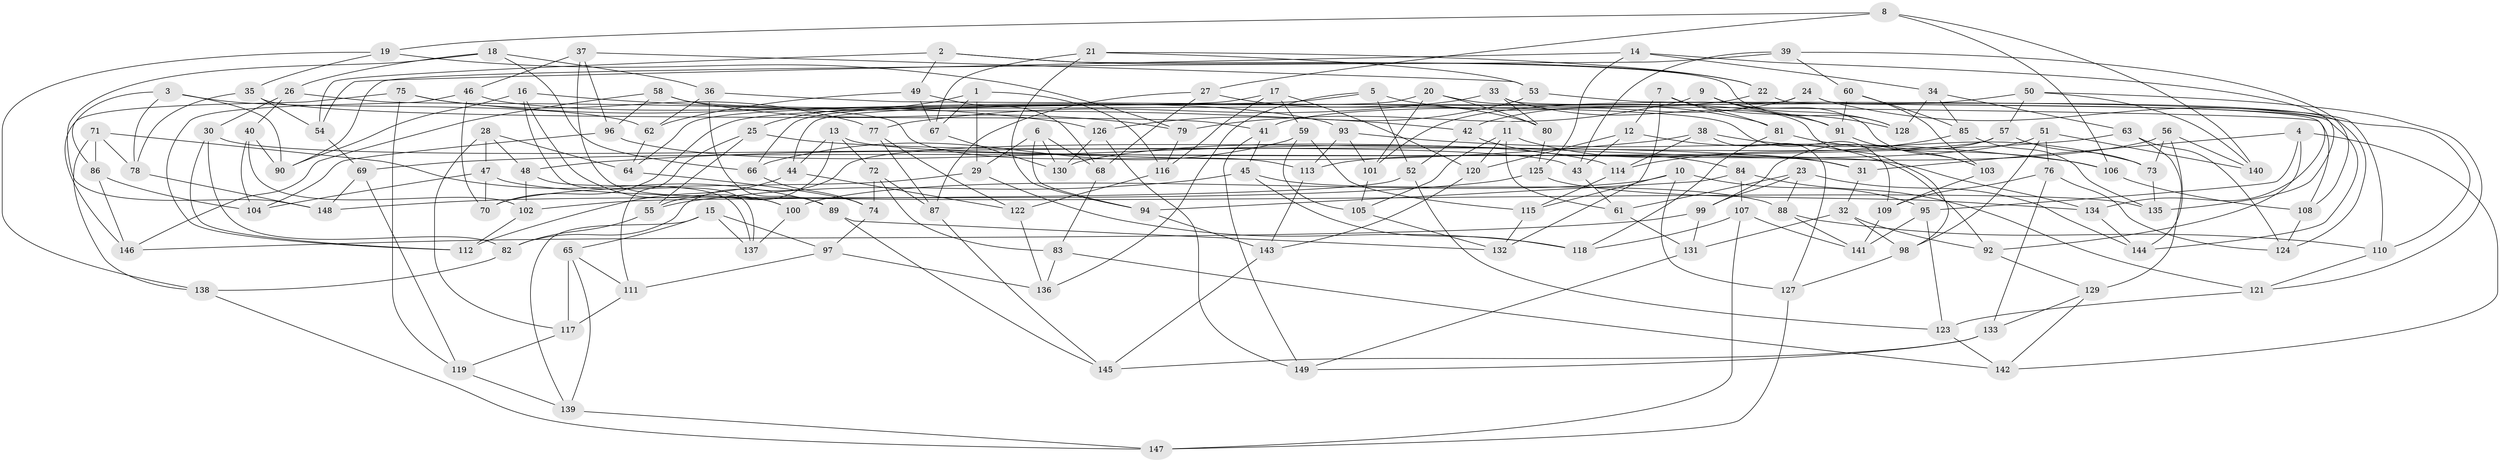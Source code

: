 // coarse degree distribution, {10: 0.13333333333333333, 6: 0.15555555555555556, 8: 0.13333333333333333, 11: 0.08888888888888889, 5: 0.08888888888888889, 7: 0.17777777777777778, 9: 0.1111111111111111, 4: 0.08888888888888889, 3: 0.022222222222222223}
// Generated by graph-tools (version 1.1) at 2025/53/03/04/25 22:53:31]
// undirected, 149 vertices, 298 edges
graph export_dot {
  node [color=gray90,style=filled];
  1;
  2;
  3;
  4;
  5;
  6;
  7;
  8;
  9;
  10;
  11;
  12;
  13;
  14;
  15;
  16;
  17;
  18;
  19;
  20;
  21;
  22;
  23;
  24;
  25;
  26;
  27;
  28;
  29;
  30;
  31;
  32;
  33;
  34;
  35;
  36;
  37;
  38;
  39;
  40;
  41;
  42;
  43;
  44;
  45;
  46;
  47;
  48;
  49;
  50;
  51;
  52;
  53;
  54;
  55;
  56;
  57;
  58;
  59;
  60;
  61;
  62;
  63;
  64;
  65;
  66;
  67;
  68;
  69;
  70;
  71;
  72;
  73;
  74;
  75;
  76;
  77;
  78;
  79;
  80;
  81;
  82;
  83;
  84;
  85;
  86;
  87;
  88;
  89;
  90;
  91;
  92;
  93;
  94;
  95;
  96;
  97;
  98;
  99;
  100;
  101;
  102;
  103;
  104;
  105;
  106;
  107;
  108;
  109;
  110;
  111;
  112;
  113;
  114;
  115;
  116;
  117;
  118;
  119;
  120;
  121;
  122;
  123;
  124;
  125;
  126;
  127;
  128;
  129;
  130;
  131;
  132;
  133;
  134;
  135;
  136;
  137;
  138;
  139;
  140;
  141;
  142;
  143;
  144;
  145;
  146;
  147;
  148;
  149;
  1 -- 25;
  1 -- 116;
  1 -- 29;
  1 -- 67;
  2 -- 128;
  2 -- 22;
  2 -- 54;
  2 -- 49;
  3 -- 78;
  3 -- 62;
  3 -- 86;
  3 -- 90;
  4 -- 95;
  4 -- 92;
  4 -- 142;
  4 -- 31;
  5 -- 81;
  5 -- 70;
  5 -- 136;
  5 -- 52;
  6 -- 130;
  6 -- 94;
  6 -- 29;
  6 -- 68;
  7 -- 128;
  7 -- 132;
  7 -- 12;
  7 -- 81;
  8 -- 19;
  8 -- 106;
  8 -- 140;
  8 -- 27;
  9 -- 79;
  9 -- 91;
  9 -- 128;
  9 -- 103;
  10 -- 127;
  10 -- 115;
  10 -- 100;
  10 -- 95;
  11 -- 105;
  11 -- 31;
  11 -- 120;
  11 -- 61;
  12 -- 43;
  12 -- 120;
  12 -- 92;
  13 -- 72;
  13 -- 55;
  13 -- 44;
  13 -- 134;
  14 -- 54;
  14 -- 125;
  14 -- 34;
  14 -- 135;
  15 -- 137;
  15 -- 65;
  15 -- 139;
  15 -- 97;
  16 -- 137;
  16 -- 90;
  16 -- 42;
  16 -- 100;
  17 -- 116;
  17 -- 64;
  17 -- 59;
  17 -- 120;
  18 -- 36;
  18 -- 66;
  18 -- 26;
  18 -- 148;
  19 -- 35;
  19 -- 138;
  19 -- 79;
  20 -- 80;
  20 -- 98;
  20 -- 66;
  20 -- 101;
  21 -- 67;
  21 -- 22;
  21 -- 53;
  21 -- 94;
  22 -- 41;
  22 -- 134;
  23 -- 61;
  23 -- 88;
  23 -- 99;
  23 -- 144;
  24 -- 42;
  24 -- 44;
  24 -- 110;
  24 -- 144;
  25 -- 55;
  25 -- 111;
  25 -- 31;
  26 -- 113;
  26 -- 40;
  26 -- 30;
  27 -- 80;
  27 -- 87;
  27 -- 68;
  28 -- 64;
  28 -- 117;
  28 -- 48;
  28 -- 47;
  29 -- 70;
  29 -- 118;
  30 -- 43;
  30 -- 112;
  30 -- 82;
  31 -- 32;
  32 -- 98;
  32 -- 131;
  32 -- 92;
  33 -- 91;
  33 -- 80;
  33 -- 77;
  33 -- 108;
  34 -- 85;
  34 -- 63;
  34 -- 128;
  35 -- 54;
  35 -- 78;
  35 -- 41;
  36 -- 89;
  36 -- 108;
  36 -- 62;
  37 -- 53;
  37 -- 96;
  37 -- 46;
  37 -- 100;
  38 -- 73;
  38 -- 127;
  38 -- 48;
  38 -- 114;
  39 -- 124;
  39 -- 43;
  39 -- 60;
  39 -- 90;
  40 -- 90;
  40 -- 104;
  40 -- 102;
  41 -- 149;
  41 -- 45;
  42 -- 52;
  42 -- 84;
  43 -- 61;
  44 -- 122;
  44 -- 112;
  45 -- 55;
  45 -- 88;
  45 -- 118;
  46 -- 112;
  46 -- 70;
  46 -- 93;
  47 -- 104;
  47 -- 135;
  47 -- 70;
  48 -- 137;
  48 -- 102;
  49 -- 62;
  49 -- 68;
  49 -- 67;
  50 -- 57;
  50 -- 140;
  50 -- 121;
  50 -- 101;
  51 -- 98;
  51 -- 140;
  51 -- 113;
  51 -- 76;
  52 -- 102;
  52 -- 123;
  53 -- 126;
  53 -- 110;
  54 -- 69;
  55 -- 82;
  56 -- 130;
  56 -- 140;
  56 -- 144;
  56 -- 73;
  57 -- 99;
  57 -- 73;
  57 -- 82;
  58 -- 109;
  58 -- 146;
  58 -- 96;
  58 -- 79;
  59 -- 105;
  59 -- 115;
  59 -- 66;
  60 -- 85;
  60 -- 91;
  60 -- 103;
  61 -- 131;
  62 -- 64;
  63 -- 124;
  63 -- 129;
  63 -- 69;
  64 -- 74;
  65 -- 111;
  65 -- 117;
  65 -- 139;
  66 -- 74;
  67 -- 130;
  68 -- 83;
  69 -- 119;
  69 -- 148;
  71 -- 78;
  71 -- 138;
  71 -- 89;
  71 -- 86;
  72 -- 74;
  72 -- 83;
  72 -- 87;
  73 -- 135;
  74 -- 97;
  75 -- 126;
  75 -- 77;
  75 -- 146;
  75 -- 119;
  76 -- 109;
  76 -- 124;
  76 -- 133;
  77 -- 87;
  77 -- 122;
  78 -- 148;
  79 -- 116;
  80 -- 125;
  81 -- 118;
  81 -- 106;
  82 -- 138;
  83 -- 136;
  83 -- 142;
  84 -- 121;
  84 -- 94;
  84 -- 107;
  85 -- 114;
  85 -- 135;
  86 -- 146;
  86 -- 104;
  87 -- 145;
  88 -- 141;
  88 -- 110;
  89 -- 145;
  89 -- 132;
  91 -- 103;
  92 -- 129;
  93 -- 113;
  93 -- 106;
  93 -- 101;
  94 -- 143;
  95 -- 123;
  95 -- 141;
  96 -- 114;
  96 -- 104;
  97 -- 136;
  97 -- 111;
  98 -- 127;
  99 -- 131;
  99 -- 146;
  100 -- 137;
  101 -- 105;
  102 -- 112;
  103 -- 109;
  105 -- 132;
  106 -- 108;
  107 -- 118;
  107 -- 141;
  107 -- 147;
  108 -- 124;
  109 -- 141;
  110 -- 121;
  111 -- 117;
  113 -- 143;
  114 -- 115;
  115 -- 132;
  116 -- 122;
  117 -- 119;
  119 -- 139;
  120 -- 143;
  121 -- 123;
  122 -- 136;
  123 -- 142;
  125 -- 148;
  125 -- 134;
  126 -- 149;
  126 -- 130;
  127 -- 147;
  129 -- 133;
  129 -- 142;
  131 -- 149;
  133 -- 149;
  133 -- 145;
  134 -- 144;
  138 -- 147;
  139 -- 147;
  143 -- 145;
}
